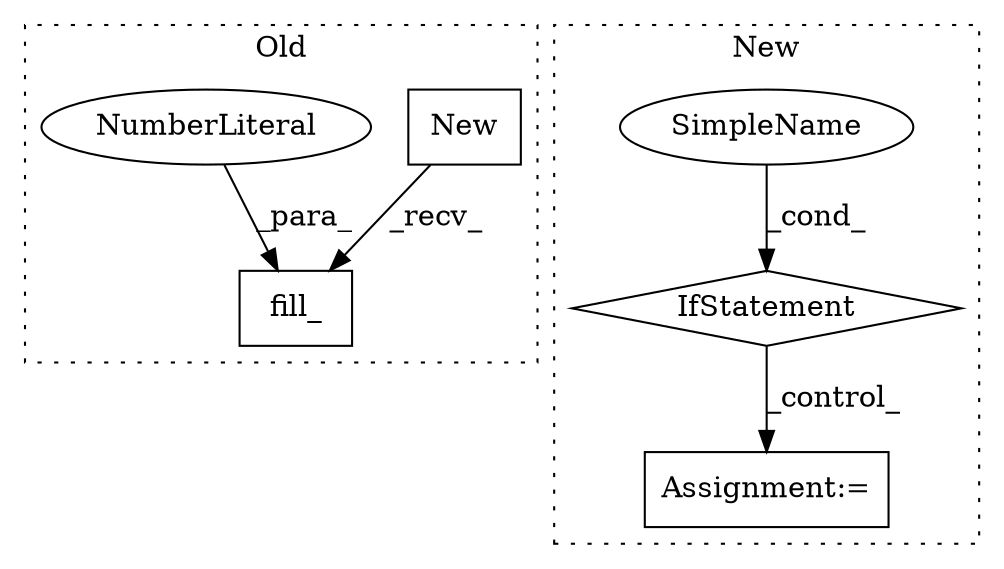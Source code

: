 digraph G {
subgraph cluster0 {
1 [label="fill_" a="32" s="2603,2612" l="6,1" shape="box"];
5 [label="New" a="32" s="2549,2600" l="4,2" shape="box"];
6 [label="NumberLiteral" a="34" s="2609" l="3" shape="ellipse"];
label = "Old";
style="dotted";
}
subgraph cluster1 {
2 [label="IfStatement" a="25" s="2465,2479" l="4,2" shape="diamond"];
3 [label="Assignment:=" a="7" s="2495" l="1" shape="box"];
4 [label="SimpleName" a="42" s="2469" l="10" shape="ellipse"];
label = "New";
style="dotted";
}
2 -> 3 [label="_control_"];
4 -> 2 [label="_cond_"];
5 -> 1 [label="_recv_"];
6 -> 1 [label="_para_"];
}